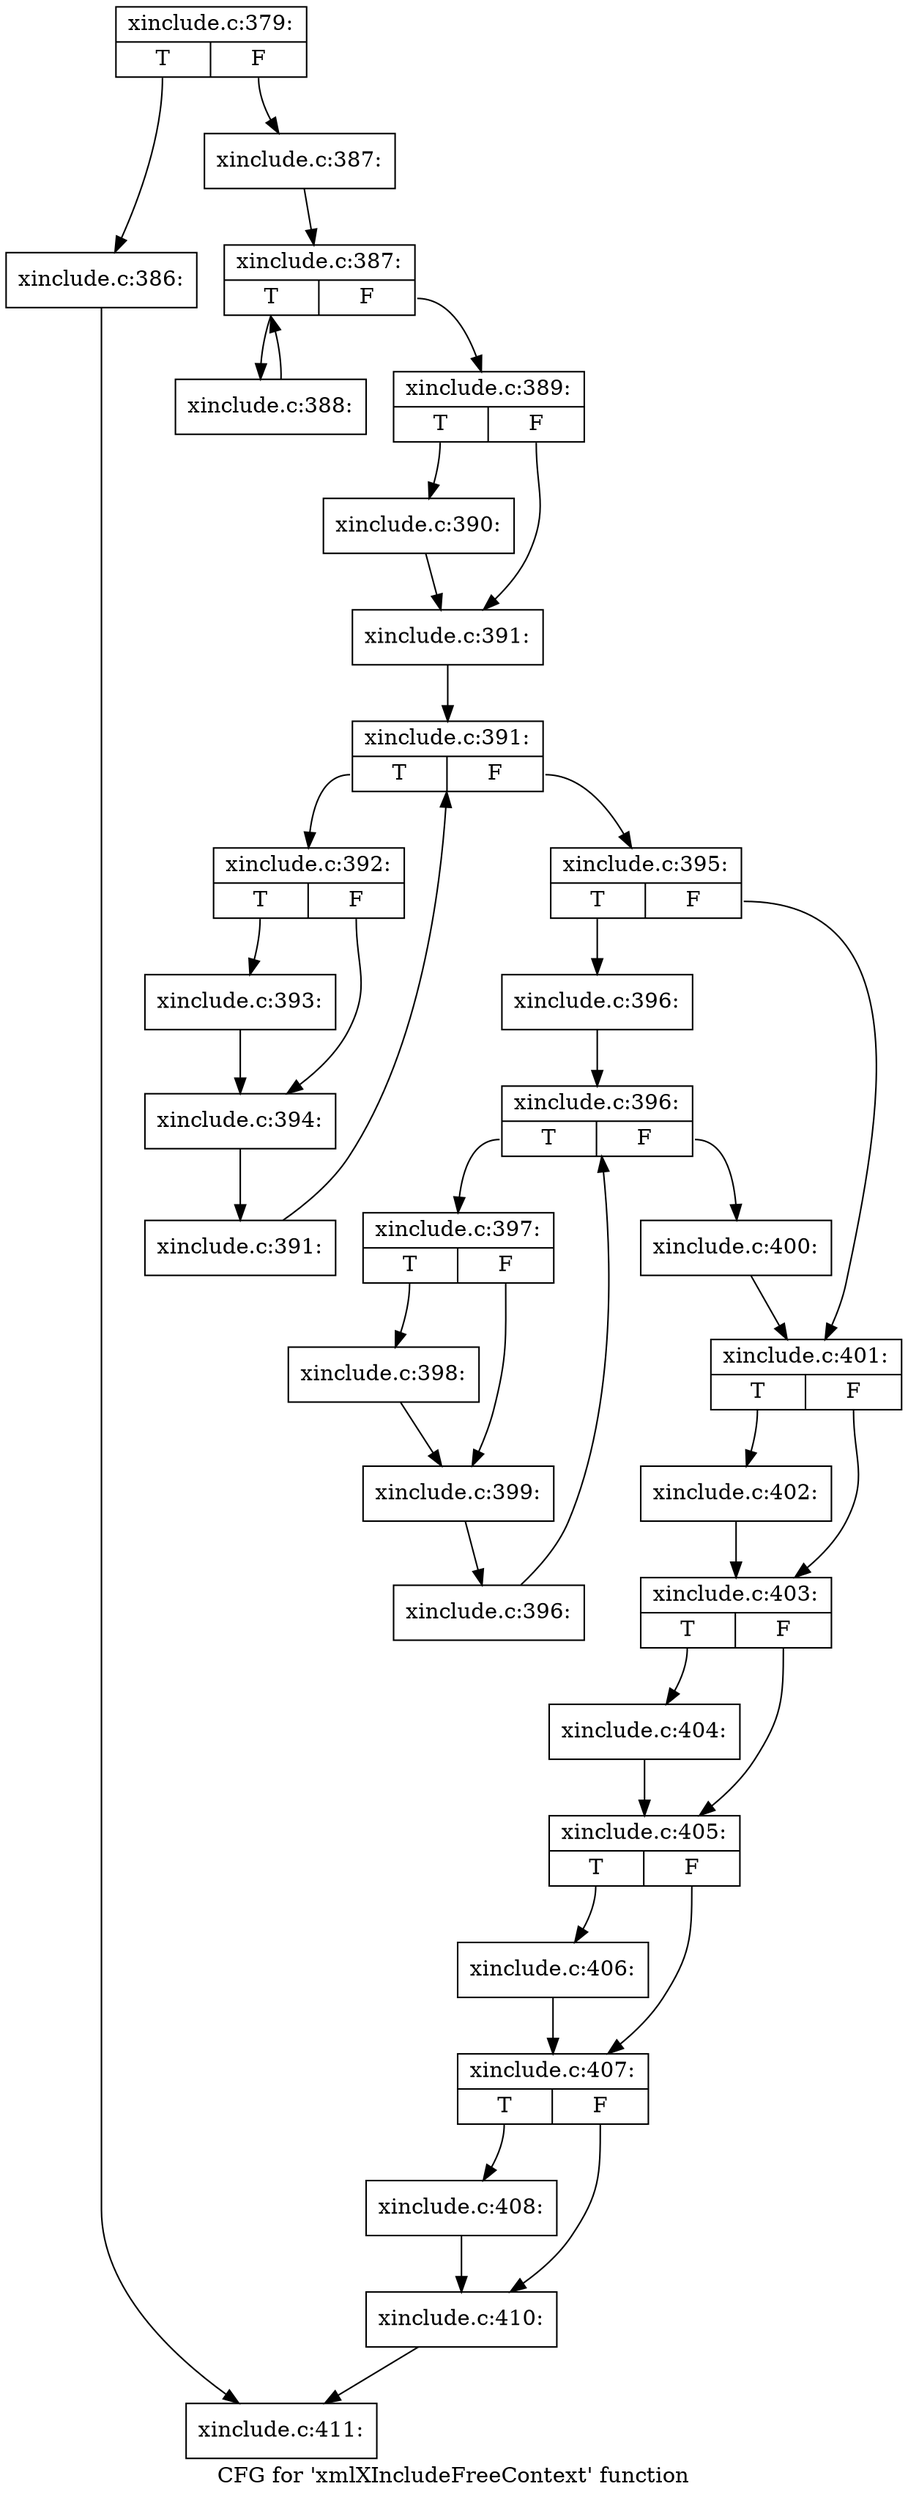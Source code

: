 digraph "CFG for 'xmlXIncludeFreeContext' function" {
	label="CFG for 'xmlXIncludeFreeContext' function";

	Node0x53ebd30 [shape=record,label="{xinclude.c:379:|{<s0>T|<s1>F}}"];
	Node0x53ebd30:s0 -> Node0x53e5800;
	Node0x53ebd30:s1 -> Node0x53e5850;
	Node0x53e5800 [shape=record,label="{xinclude.c:386:}"];
	Node0x53e5800 -> Node0x53ebce0;
	Node0x53e5850 [shape=record,label="{xinclude.c:387:}"];
	Node0x53e5850 -> Node0x53f0970;
	Node0x53f0970 [shape=record,label="{xinclude.c:387:|{<s0>T|<s1>F}}"];
	Node0x53f0970:s0 -> Node0x53f0f30;
	Node0x53f0970:s1 -> Node0x53d8db0;
	Node0x53f0f30 [shape=record,label="{xinclude.c:388:}"];
	Node0x53f0f30 -> Node0x53f0970;
	Node0x53d8db0 [shape=record,label="{xinclude.c:389:|{<s0>T|<s1>F}}"];
	Node0x53d8db0:s0 -> Node0x53f18a0;
	Node0x53d8db0:s1 -> Node0x53f18f0;
	Node0x53f18a0 [shape=record,label="{xinclude.c:390:}"];
	Node0x53f18a0 -> Node0x53f18f0;
	Node0x53f18f0 [shape=record,label="{xinclude.c:391:}"];
	Node0x53f18f0 -> Node0x53ea730;
	Node0x53ea730 [shape=record,label="{xinclude.c:391:|{<s0>T|<s1>F}}"];
	Node0x53ea730:s0 -> Node0x53eaa10;
	Node0x53ea730:s1 -> Node0x53f2ba0;
	Node0x53eaa10 [shape=record,label="{xinclude.c:392:|{<s0>T|<s1>F}}"];
	Node0x53eaa10:s0 -> Node0x53f3940;
	Node0x53eaa10:s1 -> Node0x53f3990;
	Node0x53f3940 [shape=record,label="{xinclude.c:393:}"];
	Node0x53f3940 -> Node0x53f3990;
	Node0x53f3990 [shape=record,label="{xinclude.c:394:}"];
	Node0x53f3990 -> Node0x53ea980;
	Node0x53ea980 [shape=record,label="{xinclude.c:391:}"];
	Node0x53ea980 -> Node0x53ea730;
	Node0x53f2ba0 [shape=record,label="{xinclude.c:395:|{<s0>T|<s1>F}}"];
	Node0x53f2ba0:s0 -> Node0x51401d0;
	Node0x53f2ba0:s1 -> Node0x53f1850;
	Node0x51401d0 [shape=record,label="{xinclude.c:396:}"];
	Node0x51401d0 -> Node0x53f4a50;
	Node0x53f4a50 [shape=record,label="{xinclude.c:396:|{<s0>T|<s1>F}}"];
	Node0x53f4a50:s0 -> Node0x53f5560;
	Node0x53f4a50:s1 -> Node0x53f4720;
	Node0x53f5560 [shape=record,label="{xinclude.c:397:|{<s0>T|<s1>F}}"];
	Node0x53f5560:s0 -> Node0x53f59b0;
	Node0x53f5560:s1 -> Node0x53f5a00;
	Node0x53f59b0 [shape=record,label="{xinclude.c:398:}"];
	Node0x53f59b0 -> Node0x53f5a00;
	Node0x53f5a00 [shape=record,label="{xinclude.c:399:}"];
	Node0x53f5a00 -> Node0x53f5510;
	Node0x53f5510 [shape=record,label="{xinclude.c:396:}"];
	Node0x53f5510 -> Node0x53f4a50;
	Node0x53f4720 [shape=record,label="{xinclude.c:400:}"];
	Node0x53f4720 -> Node0x53f1850;
	Node0x53f1850 [shape=record,label="{xinclude.c:401:|{<s0>T|<s1>F}}"];
	Node0x53f1850:s0 -> Node0x53e5a40;
	Node0x53f1850:s1 -> Node0x53f68c0;
	Node0x53e5a40 [shape=record,label="{xinclude.c:402:}"];
	Node0x53e5a40 -> Node0x53f68c0;
	Node0x53f68c0 [shape=record,label="{xinclude.c:403:|{<s0>T|<s1>F}}"];
	Node0x53f68c0:s0 -> Node0x53f7070;
	Node0x53f68c0:s1 -> Node0x53f70c0;
	Node0x53f7070 [shape=record,label="{xinclude.c:404:}"];
	Node0x53f7070 -> Node0x53f70c0;
	Node0x53f70c0 [shape=record,label="{xinclude.c:405:|{<s0>T|<s1>F}}"];
	Node0x53f70c0:s0 -> Node0x53f0b90;
	Node0x53f70c0:s1 -> Node0x53f0be0;
	Node0x53f0b90 [shape=record,label="{xinclude.c:406:}"];
	Node0x53f0b90 -> Node0x53f0be0;
	Node0x53f0be0 [shape=record,label="{xinclude.c:407:|{<s0>T|<s1>F}}"];
	Node0x53f0be0:s0 -> Node0x53f4290;
	Node0x53f0be0:s1 -> Node0x53f45f0;
	Node0x53f4290 [shape=record,label="{xinclude.c:408:}"];
	Node0x53f4290 -> Node0x53f45f0;
	Node0x53f45f0 [shape=record,label="{xinclude.c:410:}"];
	Node0x53f45f0 -> Node0x53ebce0;
	Node0x53ebce0 [shape=record,label="{xinclude.c:411:}"];
}
